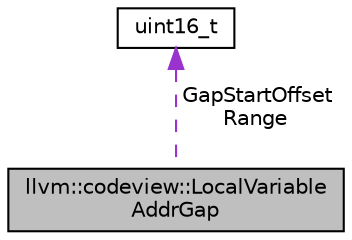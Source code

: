digraph "llvm::codeview::LocalVariableAddrGap"
{
 // LATEX_PDF_SIZE
  bgcolor="transparent";
  edge [fontname="Helvetica",fontsize="10",labelfontname="Helvetica",labelfontsize="10"];
  node [fontname="Helvetica",fontsize="10",shape="box"];
  Node1 [label="llvm::codeview::LocalVariable\lAddrGap",height=0.2,width=0.4,color="black", fillcolor="grey75", style="filled", fontcolor="black",tooltip=" "];
  Node2 -> Node1 [dir="back",color="darkorchid3",fontsize="10",style="dashed",label=" GapStartOffset\nRange" ,fontname="Helvetica"];
  Node2 [label="uint16_t",height=0.2,width=0.4,color="black",tooltip=" "];
}
